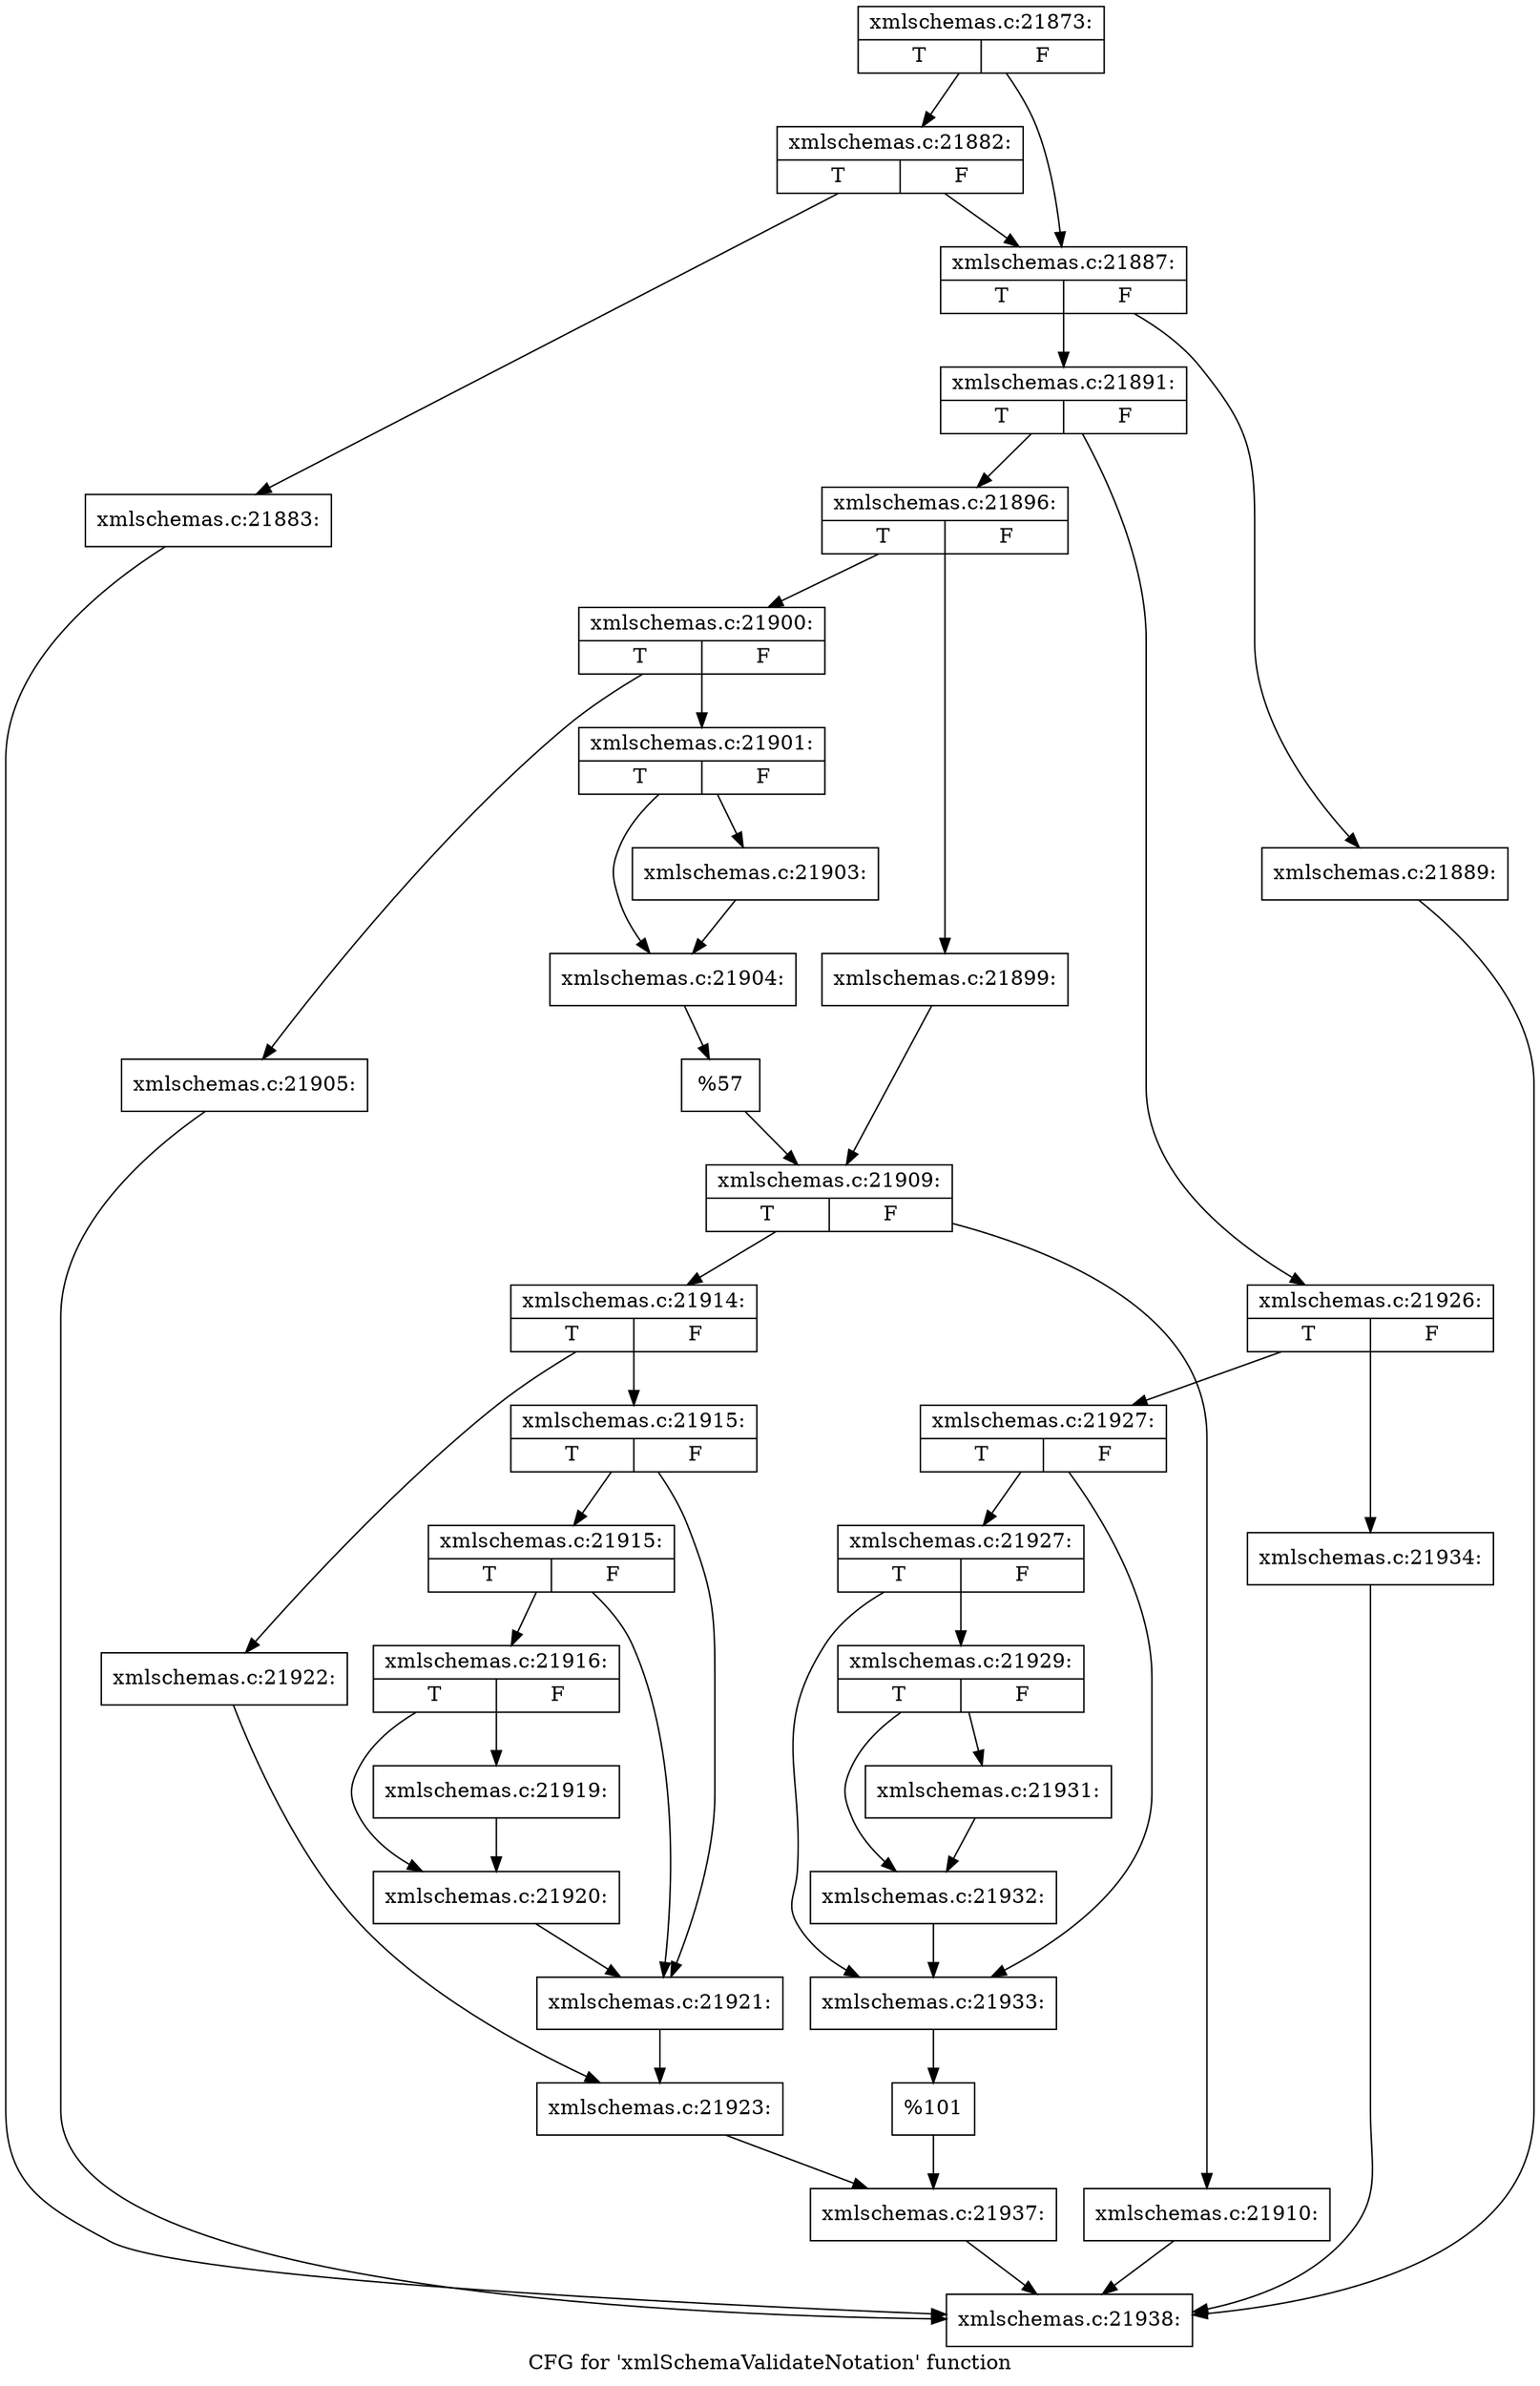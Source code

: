 digraph "CFG for 'xmlSchemaValidateNotation' function" {
	label="CFG for 'xmlSchemaValidateNotation' function";

	Node0x53eb620 [shape=record,label="{xmlschemas.c:21873:|{<s0>T|<s1>F}}"];
	Node0x53eb620 -> Node0x53ee4d0;
	Node0x53eb620 -> Node0x53ee480;
	Node0x53ee4d0 [shape=record,label="{xmlschemas.c:21882:|{<s0>T|<s1>F}}"];
	Node0x53ee4d0 -> Node0x53ee430;
	Node0x53ee4d0 -> Node0x53ee480;
	Node0x53ee430 [shape=record,label="{xmlschemas.c:21883:}"];
	Node0x53ee430 -> Node0x53ebcd0;
	Node0x53ee480 [shape=record,label="{xmlschemas.c:21887:|{<s0>T|<s1>F}}"];
	Node0x53ee480 -> Node0x53ef520;
	Node0x53ee480 -> Node0x53ef570;
	Node0x53ef520 [shape=record,label="{xmlschemas.c:21889:}"];
	Node0x53ef520 -> Node0x53ebcd0;
	Node0x53ef570 [shape=record,label="{xmlschemas.c:21891:|{<s0>T|<s1>F}}"];
	Node0x53ef570 -> Node0x53f0a60;
	Node0x53ef570 -> Node0x53f0e50;
	Node0x53f0a60 [shape=record,label="{xmlschemas.c:21896:|{<s0>T|<s1>F}}"];
	Node0x53f0a60 -> Node0x53f1300;
	Node0x53f0a60 -> Node0x53f13a0;
	Node0x53f1300 [shape=record,label="{xmlschemas.c:21899:}"];
	Node0x53f1300 -> Node0x53f1350;
	Node0x53f13a0 [shape=record,label="{xmlschemas.c:21900:|{<s0>T|<s1>F}}"];
	Node0x53f13a0 -> Node0x53f19e0;
	Node0x53f13a0 -> Node0x53f1e30;
	Node0x53f19e0 [shape=record,label="{xmlschemas.c:21901:|{<s0>T|<s1>F}}"];
	Node0x53f19e0 -> Node0x53f25c0;
	Node0x53f19e0 -> Node0x53f2610;
	Node0x53f25c0 [shape=record,label="{xmlschemas.c:21903:}"];
	Node0x53f25c0 -> Node0x53f2610;
	Node0x53f2610 [shape=record,label="{xmlschemas.c:21904:}"];
	Node0x53f2610 -> Node0x53f1de0;
	Node0x53f1e30 [shape=record,label="{xmlschemas.c:21905:}"];
	Node0x53f1e30 -> Node0x53ebcd0;
	Node0x53f1de0 [shape=record,label="{%57}"];
	Node0x53f1de0 -> Node0x53f1350;
	Node0x53f1350 [shape=record,label="{xmlschemas.c:21909:|{<s0>T|<s1>F}}"];
	Node0x53f1350 -> Node0x53f32d0;
	Node0x53f1350 -> Node0x53f3320;
	Node0x53f32d0 [shape=record,label="{xmlschemas.c:21910:}"];
	Node0x53f32d0 -> Node0x53ebcd0;
	Node0x53f3320 [shape=record,label="{xmlschemas.c:21914:|{<s0>T|<s1>F}}"];
	Node0x53f3320 -> Node0x53f3b60;
	Node0x53f3320 -> Node0x53f3c00;
	Node0x53f3b60 [shape=record,label="{xmlschemas.c:21915:|{<s0>T|<s1>F}}"];
	Node0x53f3b60 -> Node0x53f4780;
	Node0x53f3b60 -> Node0x53f4730;
	Node0x53f4780 [shape=record,label="{xmlschemas.c:21915:|{<s0>T|<s1>F}}"];
	Node0x53f4780 -> Node0x53f46e0;
	Node0x53f4780 -> Node0x53f4730;
	Node0x53f46e0 [shape=record,label="{xmlschemas.c:21916:|{<s0>T|<s1>F}}"];
	Node0x53f46e0 -> Node0x53f4e10;
	Node0x53f46e0 -> Node0x53f52f0;
	Node0x53f4e10 [shape=record,label="{xmlschemas.c:21919:}"];
	Node0x53f4e10 -> Node0x53f52f0;
	Node0x53f52f0 [shape=record,label="{xmlschemas.c:21920:}"];
	Node0x53f52f0 -> Node0x53f4730;
	Node0x53f4730 [shape=record,label="{xmlschemas.c:21921:}"];
	Node0x53f4730 -> Node0x53f3bb0;
	Node0x53f3c00 [shape=record,label="{xmlschemas.c:21922:}"];
	Node0x53f3c00 -> Node0x53f3bb0;
	Node0x53f3bb0 [shape=record,label="{xmlschemas.c:21923:}"];
	Node0x53f3bb0 -> Node0x53f0e00;
	Node0x53f0e50 [shape=record,label="{xmlschemas.c:21926:|{<s0>T|<s1>F}}"];
	Node0x53f0e50 -> Node0x53f5df0;
	Node0x53f0e50 -> Node0x53f5e90;
	Node0x53f5df0 [shape=record,label="{xmlschemas.c:21927:|{<s0>T|<s1>F}}"];
	Node0x53f5df0 -> Node0x53f6420;
	Node0x53f5df0 -> Node0x53f63d0;
	Node0x53f6420 [shape=record,label="{xmlschemas.c:21927:|{<s0>T|<s1>F}}"];
	Node0x53f6420 -> Node0x53f6380;
	Node0x53f6420 -> Node0x53f63d0;
	Node0x53f6380 [shape=record,label="{xmlschemas.c:21929:|{<s0>T|<s1>F}}"];
	Node0x53f6380 -> Node0x53f6c90;
	Node0x53f6380 -> Node0x53f6ce0;
	Node0x53f6c90 [shape=record,label="{xmlschemas.c:21931:}"];
	Node0x53f6c90 -> Node0x53f6ce0;
	Node0x53f6ce0 [shape=record,label="{xmlschemas.c:21932:}"];
	Node0x53f6ce0 -> Node0x53f63d0;
	Node0x53f63d0 [shape=record,label="{xmlschemas.c:21933:}"];
	Node0x53f63d0 -> Node0x53f5e40;
	Node0x53f5e90 [shape=record,label="{xmlschemas.c:21934:}"];
	Node0x53f5e90 -> Node0x53ebcd0;
	Node0x53f5e40 [shape=record,label="{%101}"];
	Node0x53f5e40 -> Node0x53f0e00;
	Node0x53f0e00 [shape=record,label="{xmlschemas.c:21937:}"];
	Node0x53f0e00 -> Node0x53ebcd0;
	Node0x53ebcd0 [shape=record,label="{xmlschemas.c:21938:}"];
}

